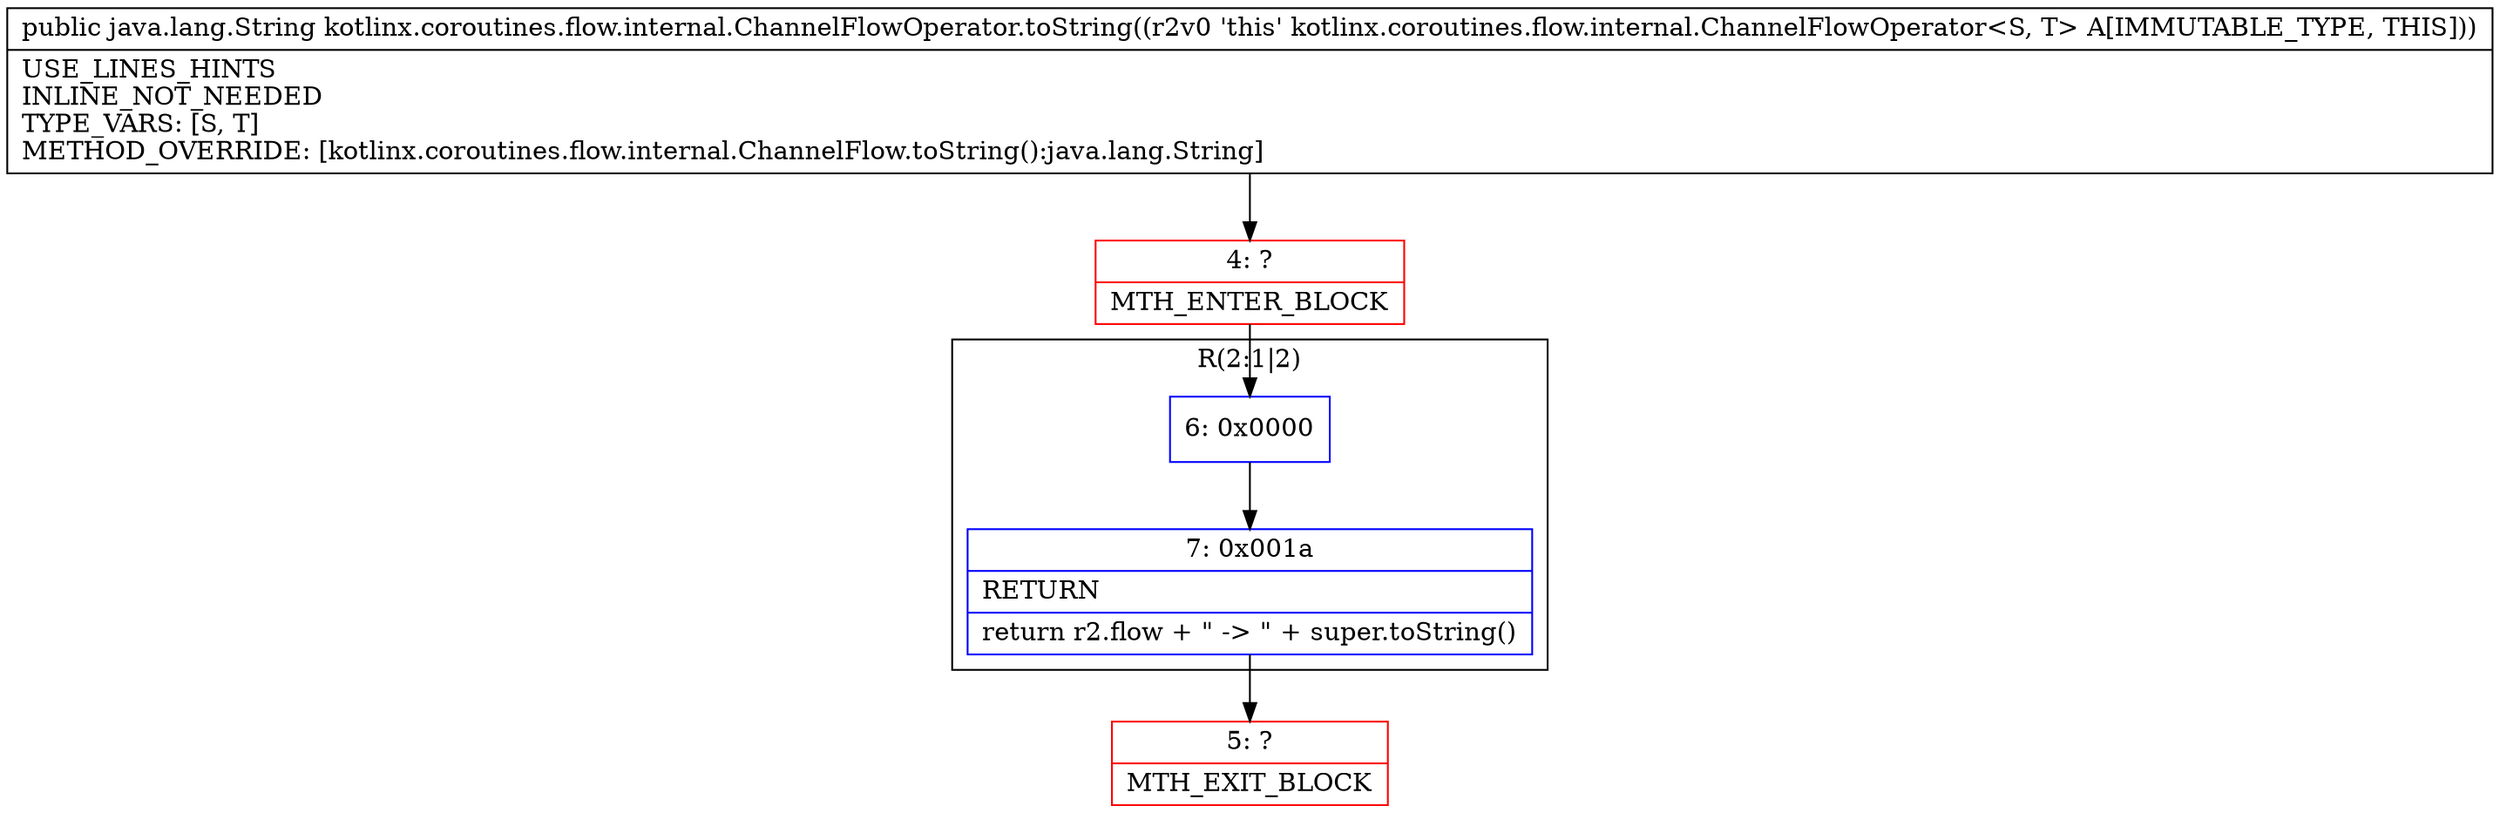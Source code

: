 digraph "CFG forkotlinx.coroutines.flow.internal.ChannelFlowOperator.toString()Ljava\/lang\/String;" {
subgraph cluster_Region_2009676391 {
label = "R(2:1|2)";
node [shape=record,color=blue];
Node_6 [shape=record,label="{6\:\ 0x0000}"];
Node_7 [shape=record,label="{7\:\ 0x001a|RETURN\l|return r2.flow + \" \-\> \" + super.toString()\l}"];
}
Node_4 [shape=record,color=red,label="{4\:\ ?|MTH_ENTER_BLOCK\l}"];
Node_5 [shape=record,color=red,label="{5\:\ ?|MTH_EXIT_BLOCK\l}"];
MethodNode[shape=record,label="{public java.lang.String kotlinx.coroutines.flow.internal.ChannelFlowOperator.toString((r2v0 'this' kotlinx.coroutines.flow.internal.ChannelFlowOperator\<S, T\> A[IMMUTABLE_TYPE, THIS]))  | USE_LINES_HINTS\lINLINE_NOT_NEEDED\lTYPE_VARS: [S, T]\lMETHOD_OVERRIDE: [kotlinx.coroutines.flow.internal.ChannelFlow.toString():java.lang.String]\l}"];
MethodNode -> Node_4;Node_6 -> Node_7;
Node_7 -> Node_5;
Node_4 -> Node_6;
}

